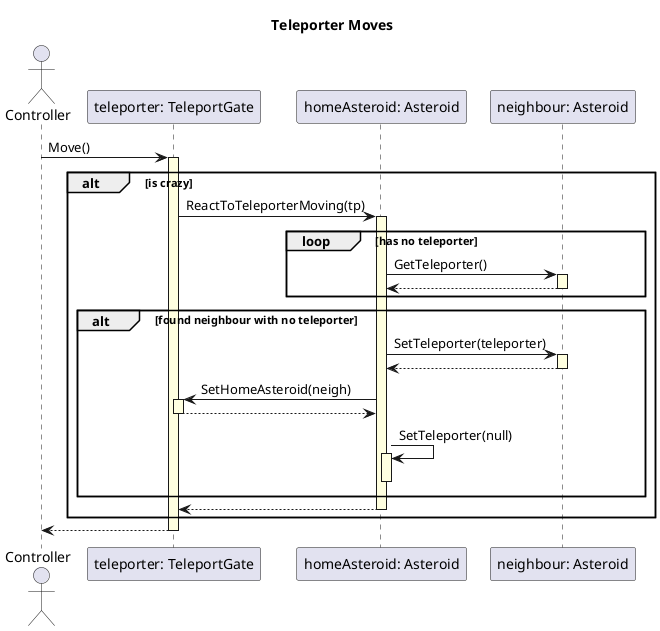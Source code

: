 @startuml

title Teleporter Moves

skinparam SequenceLifeLineBackgroundColor LightYellow

actor Controller as contr
participant "teleporter: TeleportGate" as tp
participant "homeAsteroid: Asteroid" as home
participant "neighbour: Asteroid" as neigh

contr -> tp ++: Move()

alt is crazy
    tp -> home ++: ReactToTeleporterMoving(tp)

    loop has no teleporter
        home -> neigh ++: GetTeleporter()
        neigh --> home --
    end

    alt found neighbour with no teleporter
        home -> neigh ++: SetTeleporter(teleporter)
        neigh --> home --
        home -> tp ++: SetHomeAsteroid(neigh)
        tp --> home --
        home -> home ++: SetTeleporter(null)
        home --

    end

    home --> tp --
end

tp --> contr --
@enduml
